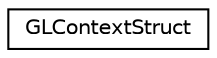 digraph "Graphical Class Hierarchy"
{
 // LATEX_PDF_SIZE
  edge [fontname="Helvetica",fontsize="10",labelfontname="Helvetica",labelfontsize="10"];
  node [fontname="Helvetica",fontsize="10",shape=record];
  rankdir="LR";
  Node0 [label="GLContextStruct",height=0.2,width=0.4,color="black", fillcolor="white", style="filled",URL="$structGLContextStruct.html",tooltip=" "];
}
